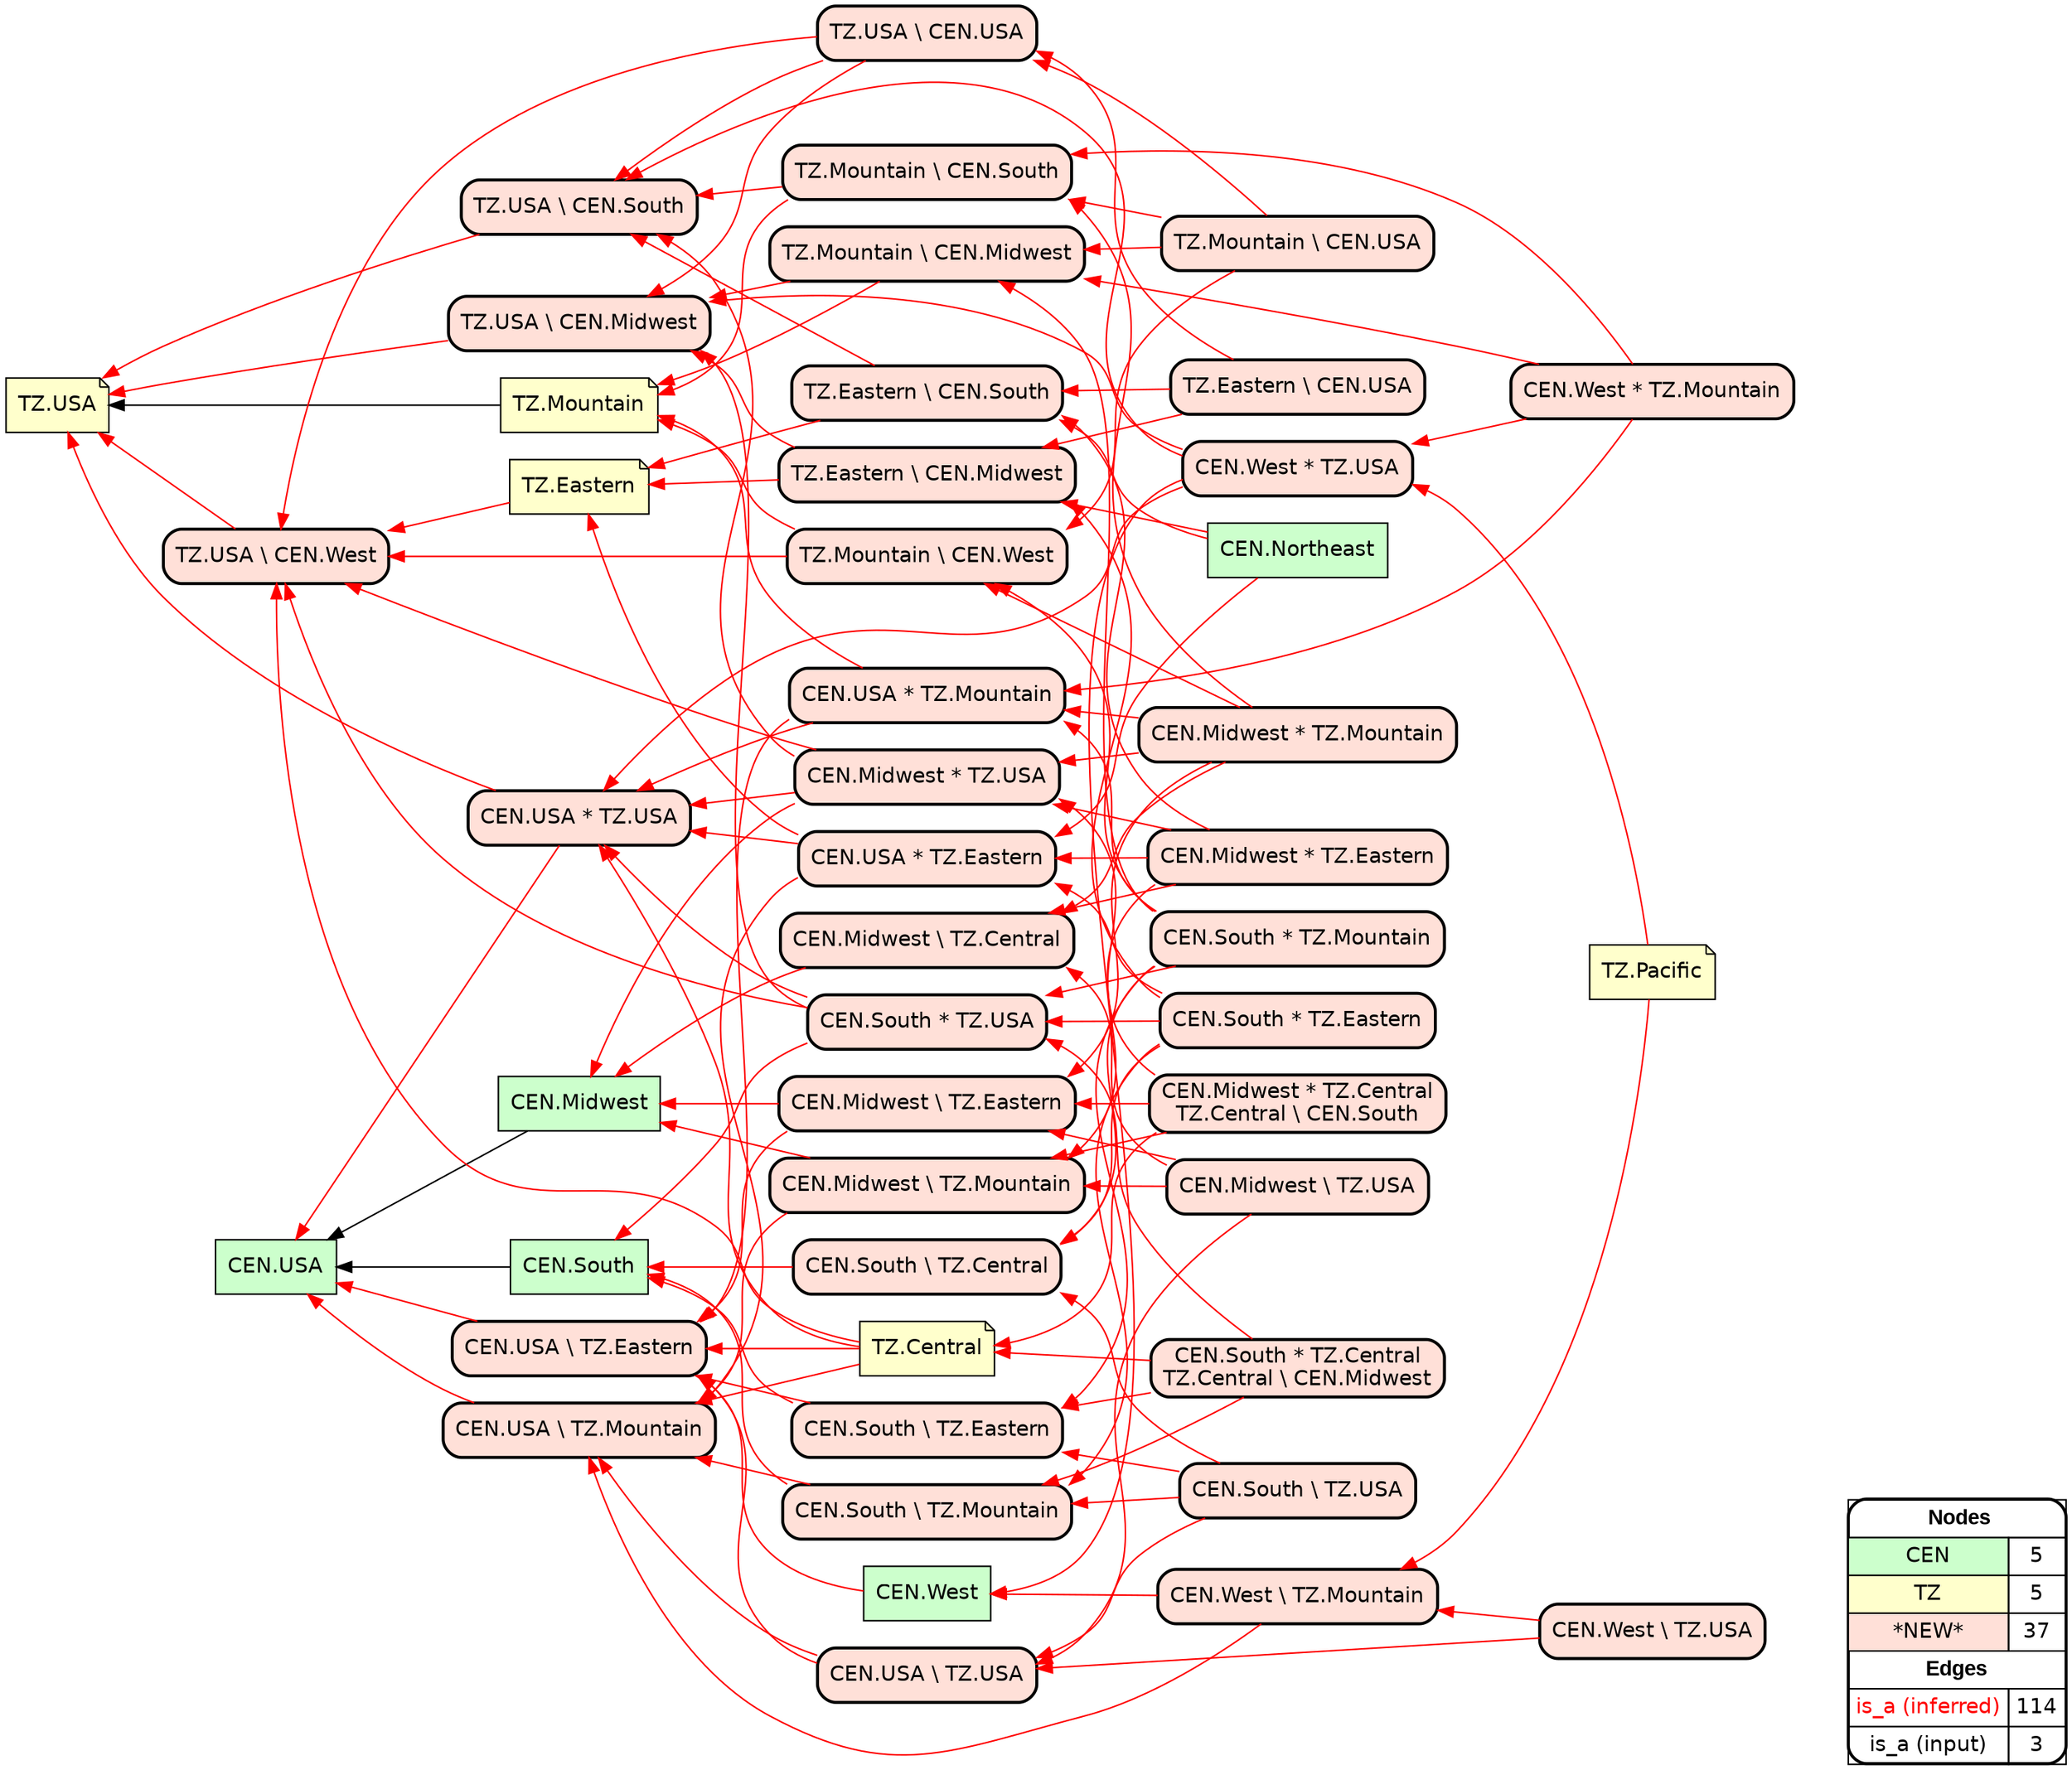 digraph{
rankdir=RL
node[shape=box style=filled fillcolor="#CCFFCC" fontname="helvetica"] 
"CEN.Northeast"
"CEN.South"
"CEN.Midwest"
"CEN.USA"
"CEN.West"
node[shape=note style=filled fillcolor="#FFFFCC" fontname="helvetica"] 
"TZ.Eastern"
"TZ.Central"
"TZ.Mountain"
"TZ.Pacific"
"TZ.USA"
node[shape=box style="filled,rounded,bold" fillcolor="#FFE0D8" fontname="helvetica"] 
"CEN.Midwest * TZ.Central\nTZ.Central \\ CEN.South"
"CEN.South * TZ.Eastern"
"CEN.South \\ TZ.Eastern"
"TZ.USA \\ CEN.Midwest"
"CEN.South * TZ.Mountain"
"CEN.Midwest \\ TZ.Mountain"
"CEN.Midwest \\ TZ.Central"
"CEN.Midwest * TZ.Eastern"
"CEN.West * TZ.Mountain"
"CEN.Midwest * TZ.Mountain"
"TZ.Mountain \\ CEN.West"
"CEN.USA * TZ.Eastern"
"CEN.USA \\ TZ.Mountain"
"TZ.Mountain \\ CEN.Midwest"
"CEN.South \\ TZ.Mountain"
"TZ.Mountain \\ CEN.South"
"CEN.South \\ TZ.Central"
"CEN.USA \\ TZ.USA"
"TZ.Eastern \\ CEN.South"
"CEN.West \\ TZ.USA"
"TZ.Mountain \\ CEN.USA"
"CEN.West * TZ.USA"
"TZ.USA \\ CEN.South"
"CEN.South \\ TZ.USA"
"CEN.Midwest * TZ.USA"
"TZ.Eastern \\ CEN.USA"
"TZ.Eastern \\ CEN.Midwest"
"TZ.USA \\ CEN.USA"
"CEN.USA * TZ.Mountain"
"CEN.West \\ TZ.Mountain"
"CEN.South * TZ.USA"
"TZ.USA \\ CEN.West"
"CEN.USA * TZ.USA"
"CEN.USA \\ TZ.Eastern"
"CEN.Midwest \\ TZ.USA"
"CEN.South * TZ.Central\nTZ.Central \\ CEN.Midwest"
"CEN.Midwest \\ TZ.Eastern"
edge[arrowhead=normal style=dotted color="#000000" constraint=true penwidth=1]
edge[arrowhead=normal style=solid color="#FF0000" constraint=true penwidth=1]
"CEN.Midwest * TZ.Eastern" -> "CEN.Midwest \\ TZ.Central"
"TZ.USA \\ CEN.South" -> "TZ.USA"
"CEN.Midwest * TZ.Mountain" -> "TZ.Mountain \\ CEN.South"
"TZ.Eastern" -> "TZ.USA \\ CEN.West"
"CEN.USA * TZ.Mountain" -> "TZ.Mountain"
"TZ.Mountain \\ CEN.West" -> "TZ.USA \\ CEN.West"
"CEN.Midwest * TZ.USA" -> "TZ.USA \\ CEN.South"
"TZ.Mountain \\ CEN.South" -> "TZ.Mountain"
"CEN.Northeast" -> "CEN.USA * TZ.Eastern"
"TZ.Eastern \\ CEN.South" -> "TZ.USA \\ CEN.South"
"CEN.West * TZ.USA" -> "CEN.West"
"TZ.Eastern \\ CEN.USA" -> "TZ.USA \\ CEN.USA"
"CEN.Midwest * TZ.Mountain" -> "CEN.USA * TZ.Mountain"
"CEN.West" -> "CEN.USA \\ TZ.Eastern"
"TZ.Pacific" -> "CEN.West * TZ.USA"
"CEN.West \\ TZ.USA" -> "CEN.West \\ TZ.Mountain"
"CEN.Midwest \\ TZ.USA" -> "CEN.Midwest \\ TZ.Eastern"
"CEN.South * TZ.USA" -> "CEN.USA * TZ.USA"
"CEN.West * TZ.Mountain" -> "CEN.USA * TZ.Mountain"
"TZ.Central" -> "CEN.USA \\ TZ.Eastern"
"CEN.Midwest * TZ.Eastern" -> "TZ.Eastern \\ CEN.South"
"CEN.Midwest * TZ.Central\nTZ.Central \\ CEN.South" -> "TZ.Central"
"CEN.USA * TZ.Eastern" -> "CEN.USA * TZ.USA"
"CEN.Midwest \\ TZ.Eastern" -> "CEN.USA \\ TZ.Eastern"
"CEN.South * TZ.Mountain" -> "CEN.South * TZ.USA"
"CEN.South * TZ.Eastern" -> "TZ.Eastern \\ CEN.Midwest"
"CEN.USA * TZ.USA" -> "TZ.USA"
"CEN.USA * TZ.Mountain" -> "CEN.USA \\ TZ.Eastern"
"CEN.South * TZ.Eastern" -> "CEN.USA * TZ.Eastern"
"CEN.Midwest \\ TZ.Eastern" -> "CEN.Midwest"
"TZ.USA \\ CEN.USA" -> "TZ.USA \\ CEN.West"
"TZ.Central" -> "TZ.USA \\ CEN.West"
"CEN.South \\ TZ.Mountain" -> "CEN.South"
"TZ.Eastern \\ CEN.USA" -> "TZ.Eastern \\ CEN.Midwest"
"CEN.Midwest * TZ.USA" -> "CEN.USA * TZ.USA"
"CEN.Midwest \\ TZ.USA" -> "CEN.USA \\ TZ.USA"
"CEN.West \\ TZ.Mountain" -> "CEN.USA \\ TZ.Mountain"
"CEN.South * TZ.Mountain" -> "TZ.Mountain \\ CEN.West"
"CEN.South \\ TZ.USA" -> "CEN.South \\ TZ.Eastern"
"TZ.Eastern \\ CEN.South" -> "TZ.Eastern"
"CEN.South * TZ.Eastern" -> "CEN.South * TZ.USA"
"CEN.USA \\ TZ.Mountain" -> "CEN.USA"
"CEN.Midwest * TZ.Eastern" -> "CEN.Midwest * TZ.USA"
"CEN.South \\ TZ.Eastern" -> "CEN.South"
"CEN.South * TZ.USA" -> "CEN.South"
"CEN.South * TZ.Mountain" -> "TZ.Mountain \\ CEN.Midwest"
"CEN.Midwest * TZ.Mountain" -> "TZ.Mountain \\ CEN.West"
"CEN.Midwest \\ TZ.Mountain" -> "CEN.USA \\ TZ.Mountain"
"CEN.USA * TZ.Eastern" -> "CEN.USA \\ TZ.Mountain"
"TZ.Mountain \\ CEN.South" -> "TZ.USA \\ CEN.South"
"CEN.Midwest * TZ.Mountain" -> "CEN.Midwest \\ TZ.Eastern"
"TZ.Pacific" -> "CEN.West \\ TZ.Mountain"
"CEN.South \\ TZ.USA" -> "CEN.USA \\ TZ.USA"
"CEN.West \\ TZ.Mountain" -> "CEN.West"
"TZ.USA \\ CEN.Midwest" -> "TZ.USA"
"TZ.Mountain \\ CEN.Midwest" -> "TZ.USA \\ CEN.Midwest"
"TZ.Mountain \\ CEN.USA" -> "TZ.Mountain \\ CEN.South"
"CEN.Midwest * TZ.Mountain" -> "CEN.Midwest * TZ.USA"
"TZ.Eastern \\ CEN.USA" -> "TZ.Eastern \\ CEN.South"
"CEN.South \\ TZ.Central" -> "CEN.South"
"TZ.Mountain \\ CEN.USA" -> "TZ.Mountain \\ CEN.West"
"CEN.South * TZ.Eastern" -> "CEN.South \\ TZ.Mountain"
"CEN.West \\ TZ.USA" -> "CEN.USA \\ TZ.USA"
"CEN.West * TZ.USA" -> "CEN.USA * TZ.USA"
"CEN.West * TZ.Mountain" -> "CEN.West * TZ.USA"
"CEN.Midwest \\ TZ.Central" -> "CEN.Midwest"
"CEN.West * TZ.Mountain" -> "TZ.Mountain \\ CEN.Midwest"
"CEN.South \\ TZ.USA" -> "CEN.South \\ TZ.Central"
"CEN.Midwest * TZ.USA" -> "CEN.Midwest"
"CEN.Midwest * TZ.Eastern" -> "CEN.Midwest \\ TZ.Mountain"
"TZ.Eastern \\ CEN.Midwest" -> "TZ.Eastern"
"CEN.USA * TZ.Mountain" -> "CEN.USA * TZ.USA"
"CEN.USA \\ TZ.USA" -> "CEN.USA \\ TZ.Eastern"
"CEN.Midwest * TZ.Central\nTZ.Central \\ CEN.South" -> "CEN.Midwest \\ TZ.Eastern"
"TZ.USA \\ CEN.West" -> "TZ.USA"
"CEN.Midwest * TZ.Eastern" -> "CEN.USA * TZ.Eastern"
"TZ.Central" -> "CEN.USA \\ TZ.Mountain"
"CEN.Midwest \\ TZ.Mountain" -> "CEN.Midwest"
"CEN.South * TZ.Central\nTZ.Central \\ CEN.Midwest" -> "CEN.South * TZ.USA"
"CEN.South * TZ.Mountain" -> "CEN.USA * TZ.Mountain"
"TZ.Mountain \\ CEN.West" -> "TZ.Mountain"
"CEN.West * TZ.USA" -> "TZ.USA \\ CEN.Midwest"
"TZ.Central" -> "CEN.USA * TZ.USA"
"TZ.Mountain \\ CEN.USA" -> "TZ.Mountain \\ CEN.Midwest"
"TZ.Eastern \\ CEN.Midwest" -> "TZ.USA \\ CEN.Midwest"
"CEN.South * TZ.Central\nTZ.Central \\ CEN.Midwest" -> "CEN.South \\ TZ.Mountain"
"CEN.Midwest * TZ.Central\nTZ.Central \\ CEN.South" -> "CEN.Midwest * TZ.USA"
"CEN.Northeast" -> "TZ.Eastern \\ CEN.South"
"TZ.USA \\ CEN.USA" -> "TZ.USA \\ CEN.South"
"TZ.USA \\ CEN.USA" -> "TZ.USA \\ CEN.Midwest"
"CEN.South * TZ.Central\nTZ.Central \\ CEN.Midwest" -> "TZ.Central"
"CEN.Midwest \\ TZ.USA" -> "CEN.Midwest \\ TZ.Mountain"
"CEN.Midwest \\ TZ.USA" -> "CEN.Midwest \\ TZ.Central"
"CEN.Midwest * TZ.USA" -> "TZ.USA \\ CEN.West"
"CEN.Northeast" -> "TZ.Eastern \\ CEN.Midwest"
"CEN.West * TZ.Mountain" -> "TZ.Mountain \\ CEN.South"
"CEN.Midwest * TZ.Central\nTZ.Central \\ CEN.South" -> "CEN.Midwest \\ TZ.Mountain"
"CEN.USA * TZ.USA" -> "CEN.USA"
"CEN.South \\ TZ.Eastern" -> "CEN.USA \\ TZ.Eastern"
"CEN.South * TZ.USA" -> "TZ.USA \\ CEN.West"
"CEN.South * TZ.Central\nTZ.Central \\ CEN.Midwest" -> "CEN.South \\ TZ.Eastern"
"CEN.South * TZ.Eastern" -> "CEN.South \\ TZ.Central"
"CEN.USA \\ TZ.USA" -> "CEN.USA \\ TZ.Mountain"
"CEN.South \\ TZ.USA" -> "CEN.South \\ TZ.Mountain"
"CEN.Midwest * TZ.Mountain" -> "CEN.Midwest \\ TZ.Central"
"CEN.South \\ TZ.Mountain" -> "CEN.USA \\ TZ.Mountain"
"CEN.USA \\ TZ.Eastern" -> "CEN.USA"
"CEN.South * TZ.USA" -> "TZ.USA \\ CEN.Midwest"
"CEN.South * TZ.Mountain" -> "CEN.South \\ TZ.Central"
"CEN.USA * TZ.Eastern" -> "TZ.Eastern"
"CEN.West * TZ.USA" -> "TZ.USA \\ CEN.South"
"TZ.Mountain \\ CEN.Midwest" -> "TZ.Mountain"
"TZ.Mountain \\ CEN.USA" -> "TZ.USA \\ CEN.USA"
"CEN.South * TZ.Mountain" -> "CEN.South \\ TZ.Eastern"
edge[arrowhead=normal style=solid color="#000000" constraint=true penwidth=1]
"CEN.South" -> "CEN.USA"
"TZ.Mountain" -> "TZ.USA"
"CEN.Midwest" -> "CEN.USA"
node[shape=box] 
{rank=source Legend [fillcolor= white margin=0 label=< 
 <TABLE BORDER="0" CELLBORDER="1" CELLSPACING="0" CELLPADDING="4"> 
<TR> <TD COLSPAN="2"><font face="Arial Black"> Nodes</font></TD> </TR> 
<TR> 
 <TD bgcolor="#CCFFCC" fontname="helvetica">CEN</TD> 
 <TD>5</TD> 
 </TR> 
<TR> 
 <TD bgcolor="#FFFFCC" fontname="helvetica">TZ</TD> 
 <TD>5</TD> 
 </TR> 
<TR> 
 <TD bgcolor="#FFE0D8" fontname="helvetica">*NEW*</TD> 
 <TD>37</TD> 
 </TR> 
<TR> <TD COLSPAN="2"><font face = "Arial Black"> Edges </font></TD> </TR> 
<TR> 
 <TD><font color ="#FF0000">is_a (inferred)</font></TD><TD>114</TD>
</TR>
<TR> 
 <TD><font color ="#000000">is_a (input)</font></TD><TD>3</TD>
</TR>
</TABLE> 
 >] } 
}